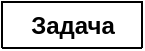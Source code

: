 <mxfile version="14.9.2" type="github">
  <diagram id="mvWnHaUZkxt0yaKvPiz3" name="Страница 1">
    <mxGraphModel dx="970" dy="520" grid="1" gridSize="10" guides="1" tooltips="1" connect="1" arrows="1" fold="1" page="1" pageScale="1" pageWidth="827" pageHeight="1169" math="0" shadow="0">
      <root>
        <mxCell id="0" />
        <mxCell id="1" parent="0" />
        <mxCell id="EqCP4BVdxGuSAQ8ki5jC-12" value="Задача" style="swimlane;fillColor=none;gradientColor=none;align=center;html=1;" vertex="1" collapsed="1" parent="1">
          <mxGeometry x="140" y="180" width="70" height="23" as="geometry">
            <mxRectangle x="130" y="20" width="500" height="400" as="alternateBounds" />
          </mxGeometry>
        </mxCell>
        <mxCell id="EqCP4BVdxGuSAQ8ki5jC-13" value="Задаче назначается namespace" style="text;html=1;align=left;verticalAlign=middle;resizable=0;points=[];autosize=1;strokeColor=none;" vertex="1" parent="EqCP4BVdxGuSAQ8ki5jC-12">
          <mxGeometry x="10" y="28.5" width="190" height="20" as="geometry" />
        </mxCell>
        <mxCell id="EqCP4BVdxGuSAQ8ki5jC-1" value="View" style="swimlane;" vertex="1" collapsed="1" parent="EqCP4BVdxGuSAQ8ki5jC-12">
          <mxGeometry x="340" y="110" width="60" height="23" as="geometry">
            <mxRectangle x="590" y="140" width="200" height="200" as="alternateBounds" />
          </mxGeometry>
        </mxCell>
        <mxCell id="EqCP4BVdxGuSAQ8ki5jC-2" value="name.unity&lt;br&gt;сцена по тестированию задачи" style="text;html=1;align=left;verticalAlign=middle;resizable=0;points=[];autosize=1;strokeColor=none;" vertex="1" parent="EqCP4BVdxGuSAQ8ki5jC-1">
          <mxGeometry x="5" y="30" width="190" height="30" as="geometry" />
        </mxCell>
        <mxCell id="EqCP4BVdxGuSAQ8ki5jC-6" value="Gui" style="swimlane;fillColor=none;gradientColor=none;align=center;html=1;" vertex="1" parent="EqCP4BVdxGuSAQ8ki5jC-12">
          <mxGeometry x="60" y="220" width="270" height="110" as="geometry" />
        </mxCell>
        <mxCell id="EqCP4BVdxGuSAQ8ki5jC-7" value="&lt;div&gt;&lt;span&gt;	&lt;/span&gt;[CustomEditor(typeof(World))]&lt;/div&gt;&lt;div&gt;&lt;span&gt;	&lt;/span&gt;public class Gui : Editor&lt;/div&gt;&lt;div&gt;&amp;nbsp; &amp;nbsp; {...}&lt;/div&gt;" style="text;html=1;align=left;verticalAlign=middle;resizable=0;points=[];autosize=1;strokeColor=none;" vertex="1" parent="EqCP4BVdxGuSAQ8ki5jC-6">
          <mxGeometry x="10" y="50" width="170" height="50" as="geometry" />
        </mxCell>
        <mxCell id="EqCP4BVdxGuSAQ8ki5jC-9" value="Изменить Инспектор игрового объекта World" style="text;html=1;align=center;verticalAlign=middle;resizable=0;points=[];autosize=1;strokeColor=none;" vertex="1" parent="EqCP4BVdxGuSAQ8ki5jC-6">
          <mxGeometry y="30" width="270" height="20" as="geometry" />
        </mxCell>
        <mxCell id="EqCP4BVdxGuSAQ8ki5jC-3" value="World" style="swimlane;fillColor=none;gradientColor=none;align=center;html=1;" vertex="1" collapsed="1" parent="EqCP4BVdxGuSAQ8ki5jC-12">
          <mxGeometry x="130" y="48.5" width="70" height="23" as="geometry">
            <mxRectangle x="210" y="100" width="230" height="148.5" as="alternateBounds" />
          </mxGeometry>
        </mxCell>
        <mxCell id="EqCP4BVdxGuSAQ8ki5jC-4" value="world.cs&lt;br&gt;&lt;div&gt;&lt;span&gt;MonoBehaviour&lt;br&gt;класс раскрывает задачу&lt;br&gt;&lt;br&gt;World привязывают к дефолтному&amp;nbsp;&lt;/span&gt;&lt;/div&gt;игровому объекту World в&lt;div&gt;&lt;span&gt;View&lt;/span&gt;&lt;/div&gt;" style="text;html=1;align=left;verticalAlign=middle;resizable=0;points=[];autosize=1;strokeColor=none;" vertex="1" parent="EqCP4BVdxGuSAQ8ki5jC-3">
          <mxGeometry x="10" y="38.5" width="210" height="100" as="geometry" />
        </mxCell>
        <mxCell id="EqCP4BVdxGuSAQ8ki5jC-5" value="" style="rounded=0;orthogonalLoop=1;jettySize=auto;html=1;startSize=23;" edge="1" parent="EqCP4BVdxGuSAQ8ki5jC-12" source="EqCP4BVdxGuSAQ8ki5jC-3" target="EqCP4BVdxGuSAQ8ki5jC-2">
          <mxGeometry relative="1" as="geometry" />
        </mxCell>
        <mxCell id="EqCP4BVdxGuSAQ8ki5jC-8" value="" style="edgeStyle=none;rounded=0;orthogonalLoop=1;jettySize=auto;html=1;startSize=23;" edge="1" parent="EqCP4BVdxGuSAQ8ki5jC-12" source="EqCP4BVdxGuSAQ8ki5jC-3" target="EqCP4BVdxGuSAQ8ki5jC-6">
          <mxGeometry relative="1" as="geometry" />
        </mxCell>
      </root>
    </mxGraphModel>
  </diagram>
</mxfile>
